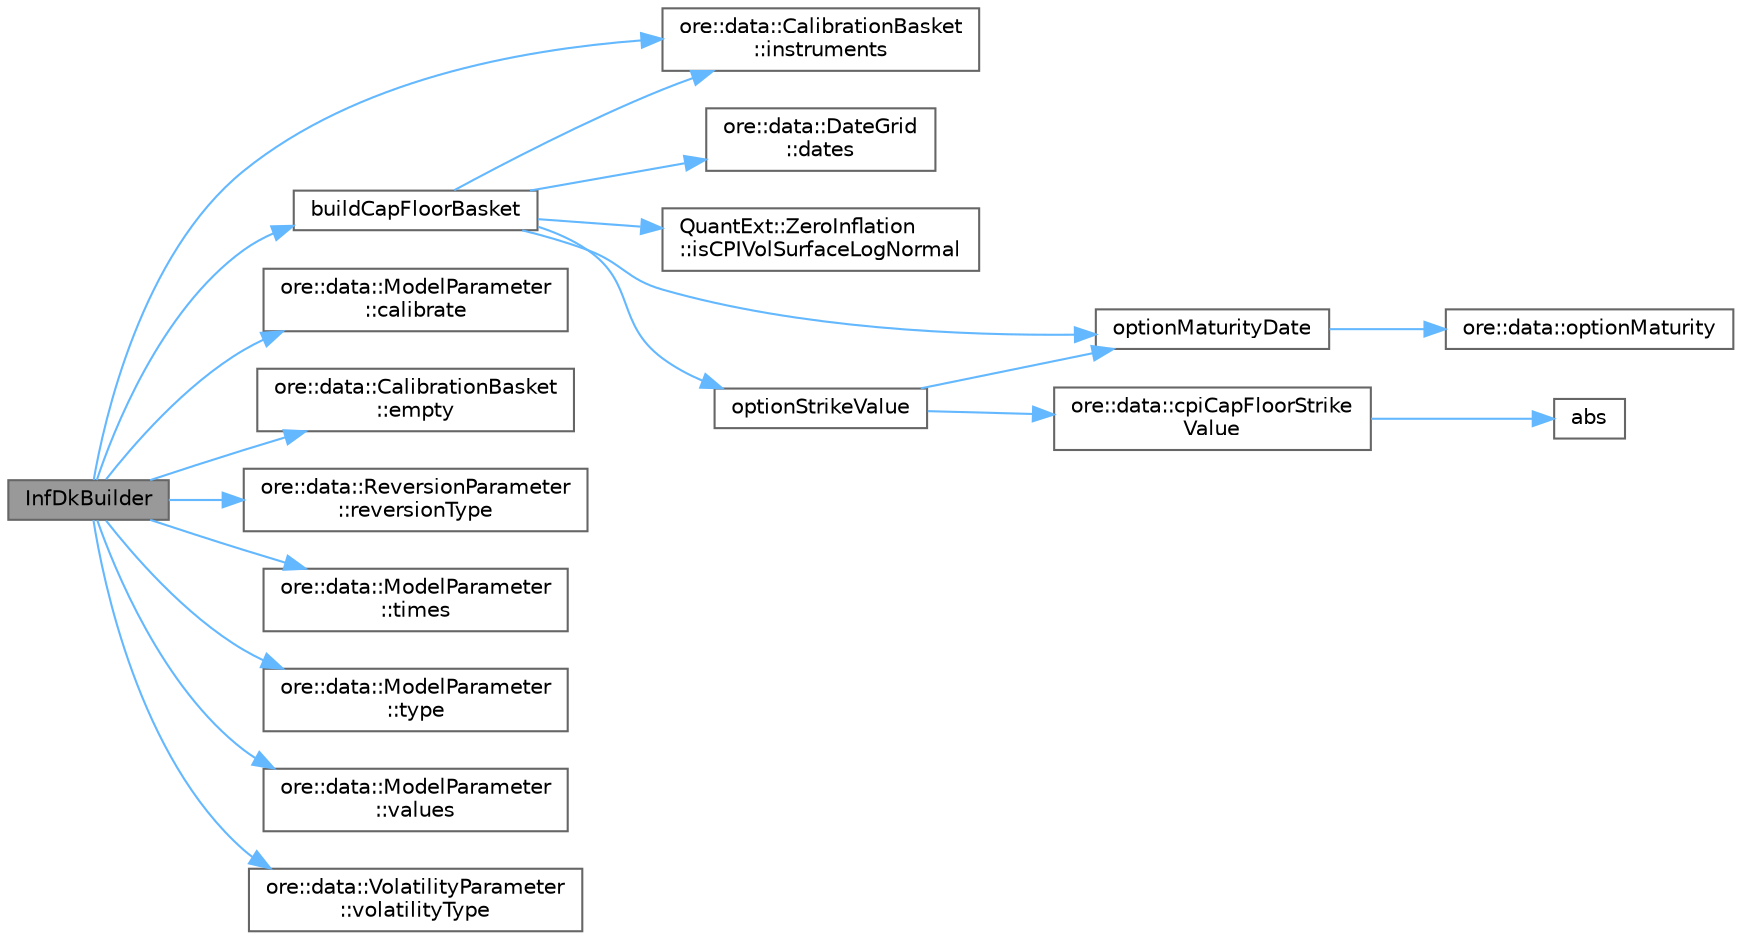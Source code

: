 digraph "InfDkBuilder"
{
 // INTERACTIVE_SVG=YES
 // LATEX_PDF_SIZE
  bgcolor="transparent";
  edge [fontname=Helvetica,fontsize=10,labelfontname=Helvetica,labelfontsize=10];
  node [fontname=Helvetica,fontsize=10,shape=box,height=0.2,width=0.4];
  rankdir="LR";
  Node1 [label="InfDkBuilder",height=0.2,width=0.4,color="gray40", fillcolor="grey60", style="filled", fontcolor="black",tooltip=" "];
  Node1 -> Node2 [color="steelblue1",style="solid"];
  Node2 [label="buildCapFloorBasket",height=0.2,width=0.4,color="grey40", fillcolor="white", style="filled",URL="$classore_1_1data_1_1_inf_dk_builder.html#a9350bfc39e7d68e89b61e9a4d9b70bd1",tooltip=" "];
  Node2 -> Node3 [color="steelblue1",style="solid"];
  Node3 [label="ore::data::DateGrid\l::dates",height=0.2,width=0.4,color="grey40", fillcolor="white", style="filled",URL="$classore_1_1data_1_1_date_grid.html#aca8cf8d394b2ce6e3662fe8a9db4a466",tooltip=" "];
  Node2 -> Node4 [color="steelblue1",style="solid"];
  Node4 [label="ore::data::CalibrationBasket\l::instruments",height=0.2,width=0.4,color="grey40", fillcolor="white", style="filled",URL="$classore_1_1data_1_1_calibration_basket.html#aadb5e6dbce35a5826e9760541a5447f8",tooltip=" "];
  Node2 -> Node5 [color="steelblue1",style="solid"];
  Node5 [label="QuantExt::ZeroInflation\l::isCPIVolSurfaceLogNormal",height=0.2,width=0.4,color="grey40", fillcolor="white", style="filled",URL="C:/dev/ORE/documentation/QuantExt/doc/quantext.tag$namespace_quant_ext_1_1_zero_inflation.html#ad1e7470dcdc1728ec6bca3266b35c85a",tooltip=" "];
  Node2 -> Node6 [color="steelblue1",style="solid"];
  Node6 [label="optionMaturityDate",height=0.2,width=0.4,color="grey40", fillcolor="white", style="filled",URL="$classore_1_1data_1_1_inf_dk_builder.html#aeedff9fd76d64dab5b5f6576fcc8af3c",tooltip=" "];
  Node6 -> Node7 [color="steelblue1",style="solid"];
  Node7 [label="ore::data::optionMaturity",height=0.2,width=0.4,color="grey40", fillcolor="white", style="filled",URL="$namespaceore_1_1data.html#aa9698dcef891a7e39357dba10d3b1276",tooltip=" "];
  Node2 -> Node8 [color="steelblue1",style="solid"];
  Node8 [label="optionStrikeValue",height=0.2,width=0.4,color="grey40", fillcolor="white", style="filled",URL="$classore_1_1data_1_1_inf_dk_builder.html#add6d324ecc273d8544bef59480ed4216",tooltip=" "];
  Node8 -> Node9 [color="steelblue1",style="solid"];
  Node9 [label="ore::data::cpiCapFloorStrike\lValue",height=0.2,width=0.4,color="grey40", fillcolor="white", style="filled",URL="$namespaceore_1_1data.html#af404ba79b74e89755049cec81e49dd61",tooltip="Return a cpi cap/floor strike value, the input strike can be of type absolute or atm forward."];
  Node9 -> Node10 [color="steelblue1",style="solid"];
  Node10 [label="abs",height=0.2,width=0.4,color="grey40", fillcolor="white", style="filled",URL="C:/dev/ORE/documentation/QuantExt/doc/quantext.tag$namespace_quant_ext.html#a9af2048ec25ea1962eda9a08b70acbc3",tooltip=" "];
  Node8 -> Node6 [color="steelblue1",style="solid"];
  Node1 -> Node11 [color="steelblue1",style="solid"];
  Node11 [label="ore::data::ModelParameter\l::calibrate",height=0.2,width=0.4,color="grey40", fillcolor="white", style="filled",URL="$classore_1_1data_1_1_model_parameter.html#aacf0933dd9d459ffbedbac265f3269b5",tooltip=" "];
  Node1 -> Node12 [color="steelblue1",style="solid"];
  Node12 [label="ore::data::CalibrationBasket\l::empty",height=0.2,width=0.4,color="grey40", fillcolor="white", style="filled",URL="$classore_1_1data_1_1_calibration_basket.html#a644718bb2fb240de962dc3c9a1fdf0dc",tooltip="Returns true if the calibration basket is empty."];
  Node1 -> Node4 [color="steelblue1",style="solid"];
  Node1 -> Node13 [color="steelblue1",style="solid"];
  Node13 [label="ore::data::ReversionParameter\l::reversionType",height=0.2,width=0.4,color="grey40", fillcolor="white", style="filled",URL="$classore_1_1data_1_1_reversion_parameter.html#a8c5dd13b5a108105c52d850a097f93c5",tooltip=" "];
  Node1 -> Node14 [color="steelblue1",style="solid"];
  Node14 [label="ore::data::ModelParameter\l::times",height=0.2,width=0.4,color="grey40", fillcolor="white", style="filled",URL="$classore_1_1data_1_1_model_parameter.html#a23131baceb8e12f265f04d3d772fa628",tooltip=" "];
  Node1 -> Node15 [color="steelblue1",style="solid"];
  Node15 [label="ore::data::ModelParameter\l::type",height=0.2,width=0.4,color="grey40", fillcolor="white", style="filled",URL="$classore_1_1data_1_1_model_parameter.html#a8df044e9f3b4bd3e3e5c855a7f84adbb",tooltip=" "];
  Node1 -> Node16 [color="steelblue1",style="solid"];
  Node16 [label="ore::data::ModelParameter\l::values",height=0.2,width=0.4,color="grey40", fillcolor="white", style="filled",URL="$classore_1_1data_1_1_model_parameter.html#adaf95a566e294a0739abae733b5475ee",tooltip=" "];
  Node1 -> Node17 [color="steelblue1",style="solid"];
  Node17 [label="ore::data::VolatilityParameter\l::volatilityType",height=0.2,width=0.4,color="grey40", fillcolor="white", style="filled",URL="$classore_1_1data_1_1_volatility_parameter.html#a24ed2d5eca36f983090654744009e773",tooltip=" "];
}
